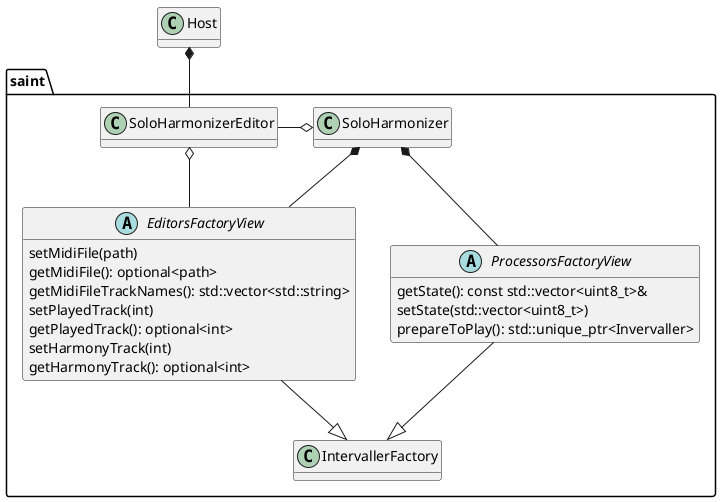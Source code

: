 @startuml

hide fields

class Host

namespace saint {
class SoloHarmonizer
class SoloHarmonizerEditor

abstract class EditorsFactoryView {
  setMidiFile(path)
  getMidiFile(): optional<path>
  getMidiFileTrackNames(): std::vector<std::string>
  setPlayedTrack(int)
  getPlayedTrack(): optional<int>
  setHarmonyTrack(int)
  getHarmonyTrack(): optional<int>
}

abstract class ProcessorsFactoryView {
  getState(): const std::vector<uint8_t>&
  setState(std::vector<uint8_t>)
  prepareToPlay(): std::unique_ptr<Invervaller>
}

class IntervallerFactory

SoloHarmonizerEditor -o SoloHarmonizer
SoloHarmonizer *-- ProcessorsFactoryView
SoloHarmonizer *-- EditorsFactoryView
SoloHarmonizerEditor o-- EditorsFactoryView

EditorsFactoryView --|> IntervallerFactory
ProcessorsFactoryView --|> IntervallerFactory


}

Host *-- saint.SoloHarmonizerEditor

@enduml